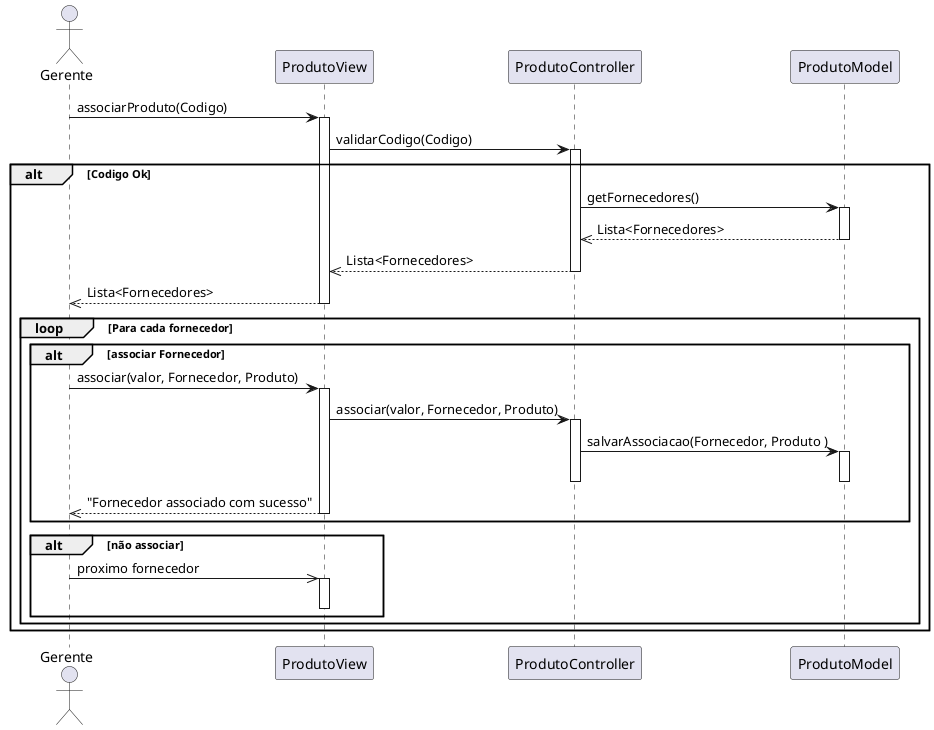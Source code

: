@startuml
actor Gerente

participant ProdutoView
participant ProdutoController
participant ProdutoModel



Gerente -> ProdutoView : associarProduto(Codigo)
activate ProdutoView
ProdutoView -> ProdutoController: validarCodigo(Codigo)
activate ProdutoController
alt Codigo Ok
    ProdutoController -> ProdutoModel : getFornecedores()
    activate ProdutoModel
    ProdutoModel -->> ProdutoController: Lista<Fornecedores>
    deactivate ProdutoModel
    ProdutoController -->> ProdutoView : Lista<Fornecedores>
    deactivate ProdutoController
    ProdutoView -->> Gerente : Lista<Fornecedores>
    deactivate ProdutoView

    loop Para cada fornecedor
        alt associar Fornecedor
            Gerente -> ProdutoView: associar(valor, Fornecedor, Produto)
            activate ProdutoView
            ProdutoView -> ProdutoController: associar(valor, Fornecedor, Produto)
            activate ProdutoController
            ProdutoController -> ProdutoModel : salvarAssociacao(Fornecedor, Produto )
            activate ProdutoModel
            deactivate ProdutoModel
            deactivate ProdutoController
        ProdutoView -->> Gerente : "Fornecedor associado com sucesso"
        deactivate ProdutoView
        end
        alt não associar
            Gerente ->> ProdutoView: proximo fornecedor
            activate ProdutoView
            deactivate ProdutoView
        end
    end
end
@enduml